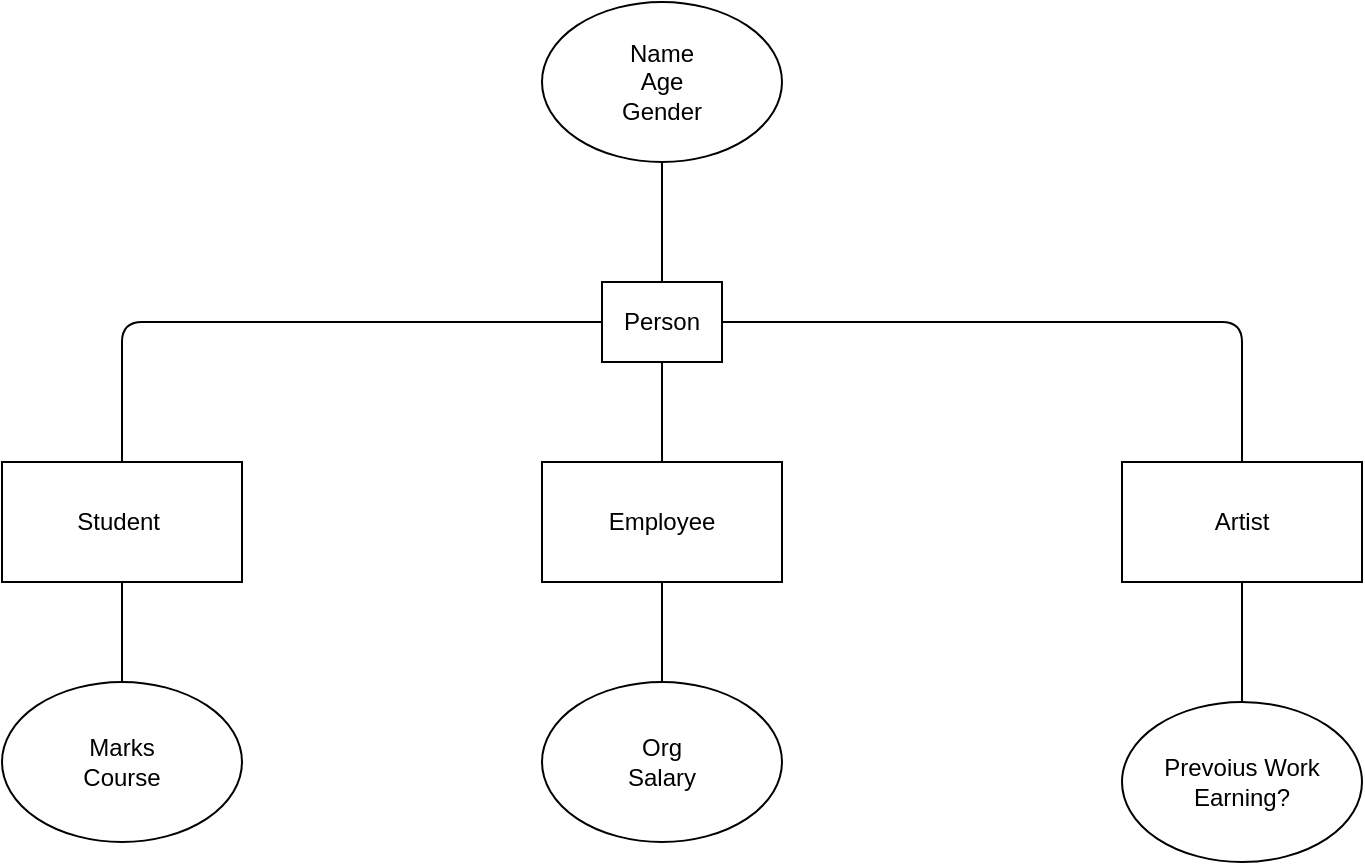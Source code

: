 <mxfile>
    <diagram id="262Q5Jd0YVwMrN9l5VW-" name="Page-1">
        <mxGraphModel dx="1055" dy="773" grid="1" gridSize="10" guides="1" tooltips="1" connect="1" arrows="1" fold="1" page="1" pageScale="1" pageWidth="827" pageHeight="1169" math="0" shadow="0">
            <root>
                <mxCell id="0"/>
                <mxCell id="1" parent="0"/>
                <mxCell id="2" value="Person" style="rounded=0;whiteSpace=wrap;html=1;" vertex="1" parent="1">
                    <mxGeometry x="374" y="180" width="60" height="40" as="geometry"/>
                </mxCell>
                <mxCell id="3" value="Student&amp;nbsp;" style="rounded=0;whiteSpace=wrap;html=1;" vertex="1" parent="1">
                    <mxGeometry x="74" y="270" width="120" height="60" as="geometry"/>
                </mxCell>
                <mxCell id="4" value="Employee" style="rounded=0;whiteSpace=wrap;html=1;" vertex="1" parent="1">
                    <mxGeometry x="344" y="270" width="120" height="60" as="geometry"/>
                </mxCell>
                <mxCell id="5" value="Artist" style="rounded=0;whiteSpace=wrap;html=1;" vertex="1" parent="1">
                    <mxGeometry x="634" y="270" width="120" height="60" as="geometry"/>
                </mxCell>
                <mxCell id="6" value="" style="endArrow=none;html=1;exitX=0.5;exitY=0;exitDx=0;exitDy=0;entryX=0.5;entryY=1;entryDx=0;entryDy=0;" edge="1" parent="1" source="4" target="2">
                    <mxGeometry width="50" height="50" relative="1" as="geometry">
                        <mxPoint x="394" y="260" as="sourcePoint"/>
                        <mxPoint x="404" y="230" as="targetPoint"/>
                        <Array as="points"/>
                    </mxGeometry>
                </mxCell>
                <mxCell id="7" value="" style="endArrow=none;html=1;entryX=0;entryY=0.5;entryDx=0;entryDy=0;exitX=0.5;exitY=0;exitDx=0;exitDy=0;" edge="1" parent="1" source="3" target="2">
                    <mxGeometry width="50" height="50" relative="1" as="geometry">
                        <mxPoint x="394" y="260" as="sourcePoint"/>
                        <mxPoint x="444" y="210" as="targetPoint"/>
                        <Array as="points">
                            <mxPoint x="134" y="200"/>
                        </Array>
                    </mxGeometry>
                </mxCell>
                <mxCell id="8" value="" style="endArrow=none;html=1;entryX=1;entryY=0.5;entryDx=0;entryDy=0;exitX=0.5;exitY=0;exitDx=0;exitDy=0;" edge="1" parent="1" source="5" target="2">
                    <mxGeometry width="50" height="50" relative="1" as="geometry">
                        <mxPoint x="394" y="260" as="sourcePoint"/>
                        <mxPoint x="444" y="210" as="targetPoint"/>
                        <Array as="points">
                            <mxPoint x="694" y="200"/>
                            <mxPoint x="494" y="200"/>
                        </Array>
                    </mxGeometry>
                </mxCell>
                <mxCell id="10" value="Name&lt;br&gt;Age&lt;br&gt;Gender" style="ellipse;whiteSpace=wrap;html=1;" vertex="1" parent="1">
                    <mxGeometry x="344" y="40" width="120" height="80" as="geometry"/>
                </mxCell>
                <mxCell id="11" value="" style="endArrow=none;html=1;entryX=0.5;entryY=1;entryDx=0;entryDy=0;exitX=0.5;exitY=0;exitDx=0;exitDy=0;" edge="1" parent="1" source="2" target="10">
                    <mxGeometry width="50" height="50" relative="1" as="geometry">
                        <mxPoint x="390" y="260" as="sourcePoint"/>
                        <mxPoint x="440" y="210" as="targetPoint"/>
                    </mxGeometry>
                </mxCell>
                <mxCell id="12" value="Marks&lt;br&gt;Course" style="ellipse;whiteSpace=wrap;html=1;" vertex="1" parent="1">
                    <mxGeometry x="74" y="380" width="120" height="80" as="geometry"/>
                </mxCell>
                <mxCell id="13" value="" style="endArrow=none;html=1;entryX=0.5;entryY=1;entryDx=0;entryDy=0;exitX=0.5;exitY=0;exitDx=0;exitDy=0;" edge="1" parent="1" source="12" target="3">
                    <mxGeometry width="50" height="50" relative="1" as="geometry">
                        <mxPoint x="390" y="250" as="sourcePoint"/>
                        <mxPoint x="440" y="200" as="targetPoint"/>
                    </mxGeometry>
                </mxCell>
                <mxCell id="14" value="Org&lt;br&gt;Salary" style="ellipse;whiteSpace=wrap;html=1;" vertex="1" parent="1">
                    <mxGeometry x="344" y="380" width="120" height="80" as="geometry"/>
                </mxCell>
                <mxCell id="15" value="" style="endArrow=none;html=1;entryX=0.5;entryY=1;entryDx=0;entryDy=0;" edge="1" parent="1" source="14" target="4">
                    <mxGeometry width="50" height="50" relative="1" as="geometry">
                        <mxPoint x="379" y="380" as="sourcePoint"/>
                        <mxPoint x="429" y="330" as="targetPoint"/>
                    </mxGeometry>
                </mxCell>
                <mxCell id="16" value="Prevoius Work&lt;br&gt;Earning?" style="ellipse;whiteSpace=wrap;html=1;" vertex="1" parent="1">
                    <mxGeometry x="634" y="390" width="120" height="80" as="geometry"/>
                </mxCell>
                <mxCell id="17" value="" style="endArrow=none;html=1;entryX=0.5;entryY=1;entryDx=0;entryDy=0;exitX=0.5;exitY=0;exitDx=0;exitDy=0;" edge="1" parent="1" source="16" target="5">
                    <mxGeometry width="50" height="50" relative="1" as="geometry">
                        <mxPoint x="560" y="380" as="sourcePoint"/>
                        <mxPoint x="610" y="330" as="targetPoint"/>
                    </mxGeometry>
                </mxCell>
            </root>
        </mxGraphModel>
    </diagram>
</mxfile>